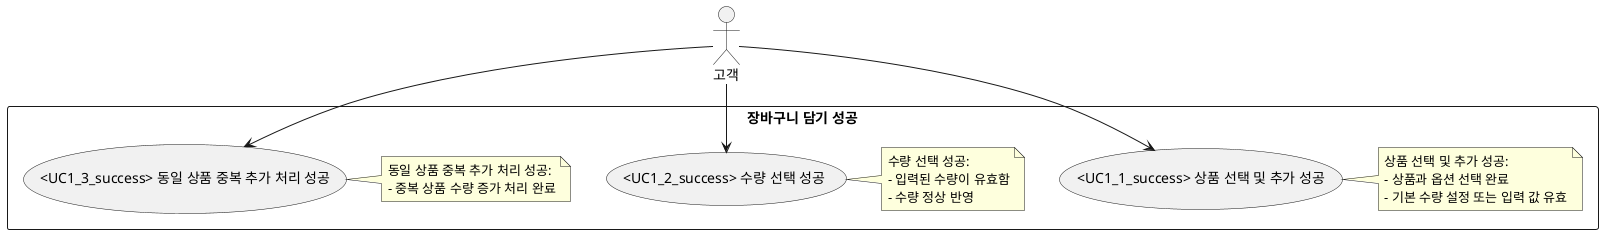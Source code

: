 @startuml
actor "고객" as Customer

rectangle "장바구니 담기 성공" {
  usecase "<UC1_1_success> 상품 선택 및 추가 성공" as UC1_1_success
  note right
  상품 선택 및 추가 성공:
  - 상품과 옵션 선택 완료
  - 기본 수량 설정 또는 입력 값 유효
  end note

  usecase "<UC1_2_success> 수량 선택 성공" as UC1_2_success
  note right
  수량 선택 성공:
  - 입력된 수량이 유효함
  - 수량 정상 반영
  end note

  usecase "<UC1_3_success> 동일 상품 중복 추가 처리 성공" as UC1_3_success
  note right
  동일 상품 중복 추가 처리 성공:
  - 중복 상품 수량 증가 처리 완료
  end note
}

Customer --> UC1_1_success
Customer --> UC1_2_success
Customer --> UC1_3_success
@enduml

